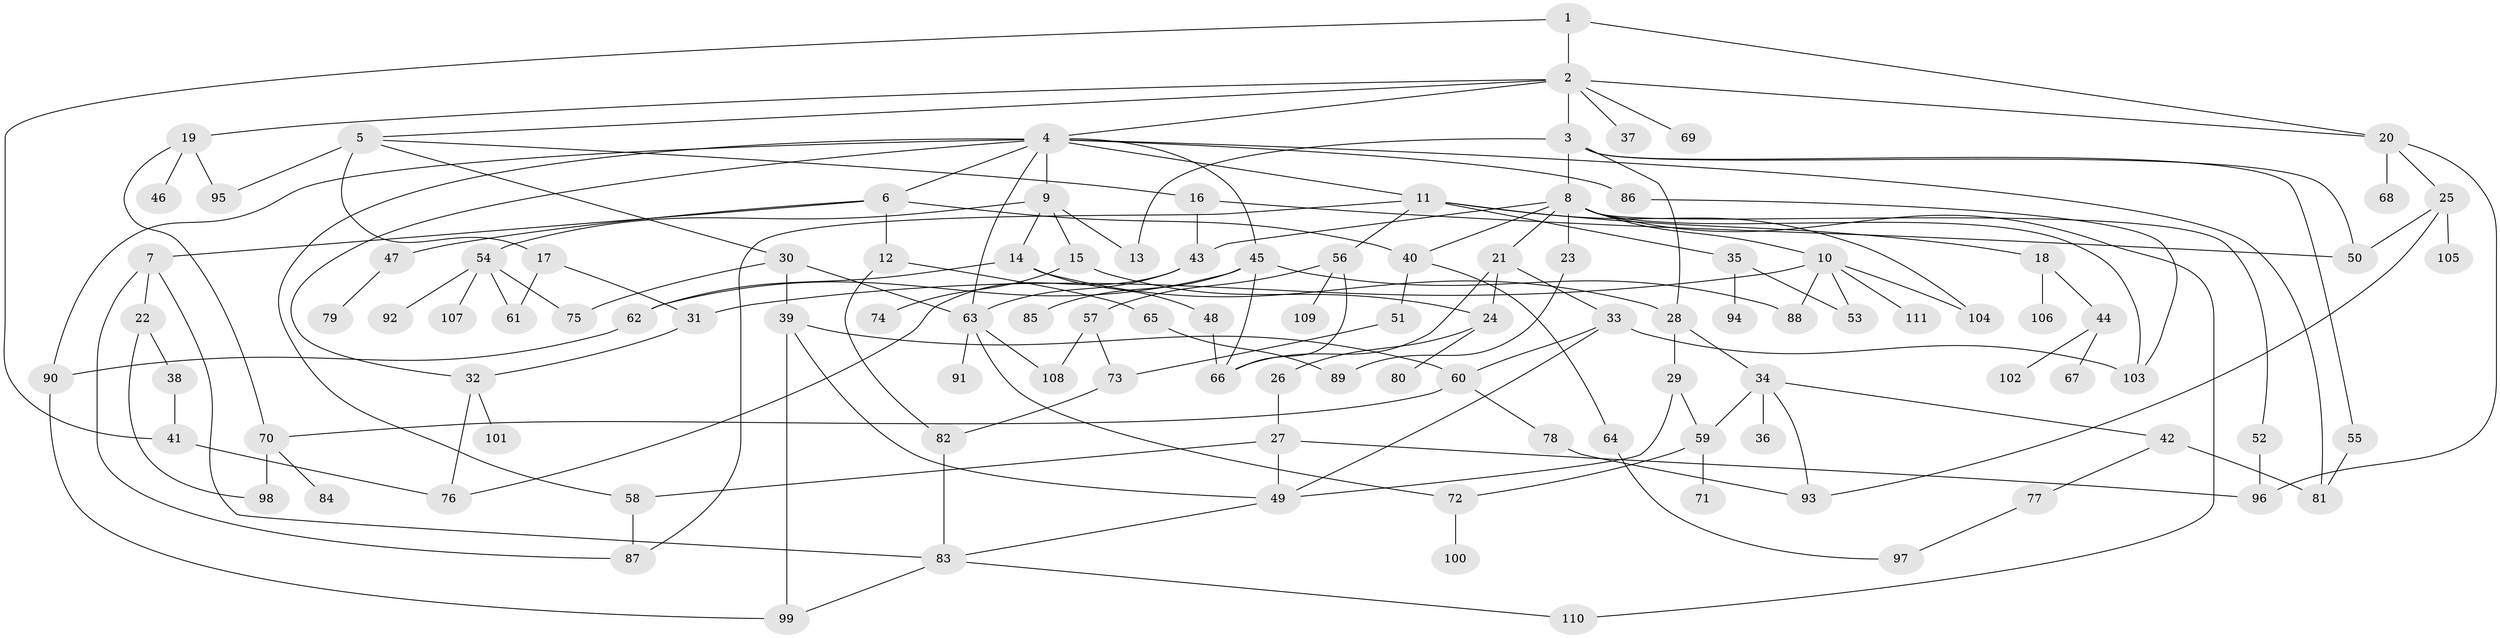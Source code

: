 // coarse degree distribution, {3: 0.14473684210526316, 12: 0.013157894736842105, 15: 0.013157894736842105, 5: 0.09210526315789473, 10: 0.013157894736842105, 8: 0.013157894736842105, 6: 0.06578947368421052, 4: 0.15789473684210525, 2: 0.2631578947368421, 7: 0.02631578947368421, 1: 0.19736842105263158}
// Generated by graph-tools (version 1.1) at 2025/23/03/03/25 07:23:32]
// undirected, 111 vertices, 165 edges
graph export_dot {
graph [start="1"]
  node [color=gray90,style=filled];
  1;
  2;
  3;
  4;
  5;
  6;
  7;
  8;
  9;
  10;
  11;
  12;
  13;
  14;
  15;
  16;
  17;
  18;
  19;
  20;
  21;
  22;
  23;
  24;
  25;
  26;
  27;
  28;
  29;
  30;
  31;
  32;
  33;
  34;
  35;
  36;
  37;
  38;
  39;
  40;
  41;
  42;
  43;
  44;
  45;
  46;
  47;
  48;
  49;
  50;
  51;
  52;
  53;
  54;
  55;
  56;
  57;
  58;
  59;
  60;
  61;
  62;
  63;
  64;
  65;
  66;
  67;
  68;
  69;
  70;
  71;
  72;
  73;
  74;
  75;
  76;
  77;
  78;
  79;
  80;
  81;
  82;
  83;
  84;
  85;
  86;
  87;
  88;
  89;
  90;
  91;
  92;
  93;
  94;
  95;
  96;
  97;
  98;
  99;
  100;
  101;
  102;
  103;
  104;
  105;
  106;
  107;
  108;
  109;
  110;
  111;
  1 -- 2;
  1 -- 41;
  1 -- 20;
  2 -- 3;
  2 -- 4;
  2 -- 5;
  2 -- 19;
  2 -- 20;
  2 -- 37;
  2 -- 69;
  3 -- 8;
  3 -- 55;
  3 -- 13;
  3 -- 50;
  3 -- 28;
  4 -- 6;
  4 -- 9;
  4 -- 11;
  4 -- 32;
  4 -- 45;
  4 -- 58;
  4 -- 63;
  4 -- 86;
  4 -- 90;
  4 -- 81;
  5 -- 16;
  5 -- 17;
  5 -- 30;
  5 -- 95;
  6 -- 7;
  6 -- 12;
  6 -- 40;
  6 -- 47;
  7 -- 22;
  7 -- 87;
  7 -- 83;
  8 -- 10;
  8 -- 21;
  8 -- 23;
  8 -- 52;
  8 -- 43;
  8 -- 110;
  8 -- 40;
  8 -- 103;
  9 -- 13;
  9 -- 14;
  9 -- 15;
  9 -- 54;
  10 -- 31;
  10 -- 111;
  10 -- 88;
  10 -- 104;
  10 -- 53;
  11 -- 18;
  11 -- 35;
  11 -- 56;
  11 -- 104;
  11 -- 87;
  12 -- 65;
  12 -- 82;
  14 -- 28;
  14 -- 48;
  14 -- 62;
  15 -- 24;
  15 -- 74;
  16 -- 43;
  16 -- 50;
  17 -- 61;
  17 -- 31;
  18 -- 44;
  18 -- 106;
  19 -- 46;
  19 -- 70;
  19 -- 95;
  20 -- 25;
  20 -- 68;
  20 -- 96;
  21 -- 33;
  21 -- 66;
  21 -- 24;
  22 -- 38;
  22 -- 98;
  23 -- 89;
  24 -- 26;
  24 -- 80;
  25 -- 50;
  25 -- 93;
  25 -- 105;
  26 -- 27;
  27 -- 49;
  27 -- 58;
  27 -- 96;
  28 -- 29;
  28 -- 34;
  29 -- 59;
  29 -- 49;
  30 -- 39;
  30 -- 75;
  30 -- 63;
  31 -- 32;
  32 -- 76;
  32 -- 101;
  33 -- 103;
  33 -- 49;
  33 -- 60;
  34 -- 36;
  34 -- 42;
  34 -- 59;
  34 -- 93;
  35 -- 53;
  35 -- 94;
  38 -- 41;
  39 -- 60;
  39 -- 99;
  39 -- 49;
  40 -- 51;
  40 -- 64;
  41 -- 76;
  42 -- 77;
  42 -- 81;
  43 -- 63;
  43 -- 76;
  44 -- 67;
  44 -- 102;
  45 -- 62;
  45 -- 66;
  45 -- 85;
  45 -- 88;
  47 -- 79;
  48 -- 66;
  49 -- 83;
  51 -- 73;
  52 -- 96;
  54 -- 92;
  54 -- 107;
  54 -- 61;
  54 -- 75;
  55 -- 81;
  56 -- 57;
  56 -- 109;
  56 -- 66;
  57 -- 73;
  57 -- 108;
  58 -- 87;
  59 -- 71;
  59 -- 72;
  60 -- 78;
  60 -- 70;
  62 -- 90;
  63 -- 72;
  63 -- 91;
  63 -- 108;
  64 -- 97;
  65 -- 89;
  70 -- 84;
  70 -- 98;
  72 -- 100;
  73 -- 82;
  77 -- 97;
  78 -- 93;
  82 -- 83;
  83 -- 99;
  83 -- 110;
  86 -- 103;
  90 -- 99;
}
